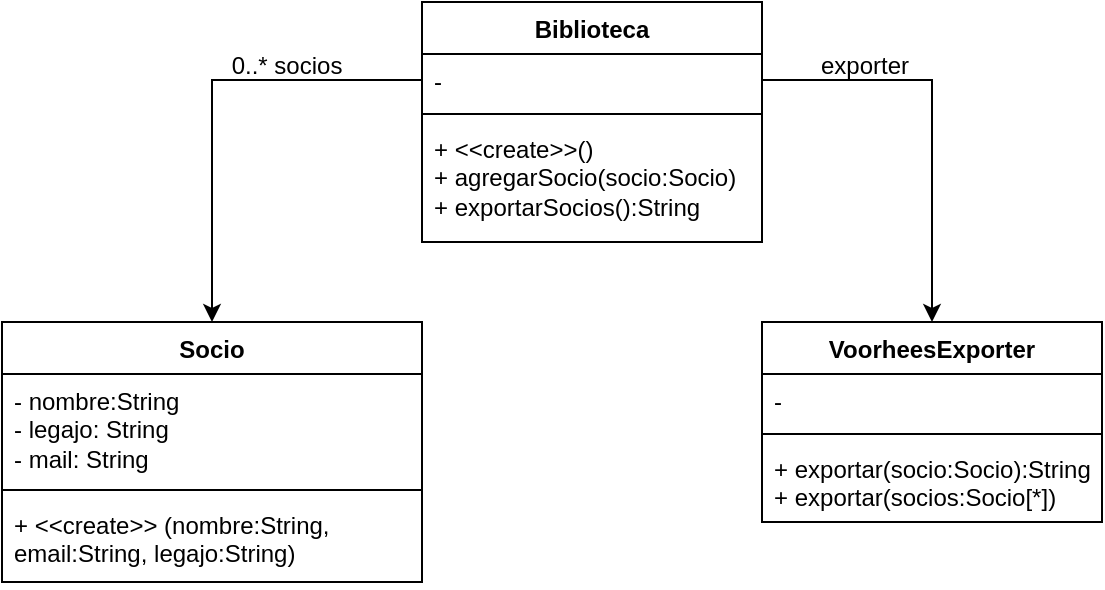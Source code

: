 <mxfile version="24.1.0" type="device" pages="2">
  <diagram name="UML1" id="iijnzDyPkvPzvSGXQovC">
    <mxGraphModel dx="647" dy="795" grid="1" gridSize="10" guides="1" tooltips="1" connect="1" arrows="1" fold="1" page="1" pageScale="1" pageWidth="827" pageHeight="1169" math="0" shadow="0">
      <root>
        <mxCell id="0" />
        <mxCell id="1" parent="0" />
        <mxCell id="cohi3U-OVQ7M-bQXWLf2-1" value="Biblioteca" style="swimlane;fontStyle=1;align=center;verticalAlign=top;childLayout=stackLayout;horizontal=1;startSize=26;horizontalStack=0;resizeParent=1;resizeParentMax=0;resizeLast=0;collapsible=1;marginBottom=0;whiteSpace=wrap;html=1;" vertex="1" parent="1">
          <mxGeometry x="330" y="40" width="170" height="120" as="geometry" />
        </mxCell>
        <mxCell id="cohi3U-OVQ7M-bQXWLf2-2" value="-" style="text;strokeColor=none;fillColor=none;align=left;verticalAlign=top;spacingLeft=4;spacingRight=4;overflow=hidden;rotatable=0;points=[[0,0.5],[1,0.5]];portConstraint=eastwest;whiteSpace=wrap;html=1;" vertex="1" parent="cohi3U-OVQ7M-bQXWLf2-1">
          <mxGeometry y="26" width="170" height="26" as="geometry" />
        </mxCell>
        <mxCell id="cohi3U-OVQ7M-bQXWLf2-3" value="" style="line;strokeWidth=1;fillColor=none;align=left;verticalAlign=middle;spacingTop=-1;spacingLeft=3;spacingRight=3;rotatable=0;labelPosition=right;points=[];portConstraint=eastwest;strokeColor=inherit;" vertex="1" parent="cohi3U-OVQ7M-bQXWLf2-1">
          <mxGeometry y="52" width="170" height="8" as="geometry" />
        </mxCell>
        <mxCell id="cohi3U-OVQ7M-bQXWLf2-4" value="+ &amp;lt;&amp;lt;create&amp;gt;&amp;gt;()&lt;div&gt;+ agregarSocio(socio:Socio)&lt;/div&gt;&lt;div&gt;+ exportarSocios():String&lt;/div&gt;" style="text;strokeColor=none;fillColor=none;align=left;verticalAlign=top;spacingLeft=4;spacingRight=4;overflow=hidden;rotatable=0;points=[[0,0.5],[1,0.5]];portConstraint=eastwest;whiteSpace=wrap;html=1;" vertex="1" parent="cohi3U-OVQ7M-bQXWLf2-1">
          <mxGeometry y="60" width="170" height="60" as="geometry" />
        </mxCell>
        <mxCell id="cohi3U-OVQ7M-bQXWLf2-5" value="Socio" style="swimlane;fontStyle=1;align=center;verticalAlign=top;childLayout=stackLayout;horizontal=1;startSize=26;horizontalStack=0;resizeParent=1;resizeParentMax=0;resizeLast=0;collapsible=1;marginBottom=0;whiteSpace=wrap;html=1;" vertex="1" parent="1">
          <mxGeometry x="120" y="200" width="210" height="130" as="geometry" />
        </mxCell>
        <mxCell id="cohi3U-OVQ7M-bQXWLf2-6" value="- nombre:String&lt;div&gt;- legajo: String&lt;/div&gt;&lt;div&gt;- mail: String&lt;/div&gt;" style="text;strokeColor=none;fillColor=none;align=left;verticalAlign=top;spacingLeft=4;spacingRight=4;overflow=hidden;rotatable=0;points=[[0,0.5],[1,0.5]];portConstraint=eastwest;whiteSpace=wrap;html=1;" vertex="1" parent="cohi3U-OVQ7M-bQXWLf2-5">
          <mxGeometry y="26" width="210" height="54" as="geometry" />
        </mxCell>
        <mxCell id="cohi3U-OVQ7M-bQXWLf2-7" value="" style="line;strokeWidth=1;fillColor=none;align=left;verticalAlign=middle;spacingTop=-1;spacingLeft=3;spacingRight=3;rotatable=0;labelPosition=right;points=[];portConstraint=eastwest;strokeColor=inherit;" vertex="1" parent="cohi3U-OVQ7M-bQXWLf2-5">
          <mxGeometry y="80" width="210" height="8" as="geometry" />
        </mxCell>
        <mxCell id="cohi3U-OVQ7M-bQXWLf2-8" value="+ &amp;lt;&amp;lt;create&amp;gt;&amp;gt; (nombre:String, email:String, legajo:String)" style="text;strokeColor=none;fillColor=none;align=left;verticalAlign=top;spacingLeft=4;spacingRight=4;overflow=hidden;rotatable=0;points=[[0,0.5],[1,0.5]];portConstraint=eastwest;whiteSpace=wrap;html=1;" vertex="1" parent="cohi3U-OVQ7M-bQXWLf2-5">
          <mxGeometry y="88" width="210" height="42" as="geometry" />
        </mxCell>
        <mxCell id="cohi3U-OVQ7M-bQXWLf2-9" value="VoorheesExporter" style="swimlane;fontStyle=1;align=center;verticalAlign=top;childLayout=stackLayout;horizontal=1;startSize=26;horizontalStack=0;resizeParent=1;resizeParentMax=0;resizeLast=0;collapsible=1;marginBottom=0;whiteSpace=wrap;html=1;" vertex="1" parent="1">
          <mxGeometry x="500" y="200" width="170" height="100" as="geometry" />
        </mxCell>
        <mxCell id="cohi3U-OVQ7M-bQXWLf2-10" value="-" style="text;strokeColor=none;fillColor=none;align=left;verticalAlign=top;spacingLeft=4;spacingRight=4;overflow=hidden;rotatable=0;points=[[0,0.5],[1,0.5]];portConstraint=eastwest;whiteSpace=wrap;html=1;" vertex="1" parent="cohi3U-OVQ7M-bQXWLf2-9">
          <mxGeometry y="26" width="170" height="26" as="geometry" />
        </mxCell>
        <mxCell id="cohi3U-OVQ7M-bQXWLf2-11" value="" style="line;strokeWidth=1;fillColor=none;align=left;verticalAlign=middle;spacingTop=-1;spacingLeft=3;spacingRight=3;rotatable=0;labelPosition=right;points=[];portConstraint=eastwest;strokeColor=inherit;" vertex="1" parent="cohi3U-OVQ7M-bQXWLf2-9">
          <mxGeometry y="52" width="170" height="8" as="geometry" />
        </mxCell>
        <mxCell id="cohi3U-OVQ7M-bQXWLf2-12" value="+ exportar(socio:Socio):String&lt;div&gt;+ exportar(socios:Socio[*])&lt;/div&gt;" style="text;strokeColor=none;fillColor=none;align=left;verticalAlign=top;spacingLeft=4;spacingRight=4;overflow=hidden;rotatable=0;points=[[0,0.5],[1,0.5]];portConstraint=eastwest;whiteSpace=wrap;html=1;" vertex="1" parent="cohi3U-OVQ7M-bQXWLf2-9">
          <mxGeometry y="60" width="170" height="40" as="geometry" />
        </mxCell>
        <mxCell id="cohi3U-OVQ7M-bQXWLf2-13" value="" style="endArrow=classic;html=1;rounded=0;exitX=0;exitY=0.5;exitDx=0;exitDy=0;entryX=0.5;entryY=0;entryDx=0;entryDy=0;edgeStyle=orthogonalEdgeStyle;" edge="1" parent="1" source="cohi3U-OVQ7M-bQXWLf2-2" target="cohi3U-OVQ7M-bQXWLf2-5">
          <mxGeometry width="50" height="50" relative="1" as="geometry">
            <mxPoint x="440" y="310" as="sourcePoint" />
            <mxPoint x="270" y="150" as="targetPoint" />
          </mxGeometry>
        </mxCell>
        <mxCell id="cohi3U-OVQ7M-bQXWLf2-14" value="" style="endArrow=classic;html=1;rounded=0;exitX=1;exitY=0.5;exitDx=0;exitDy=0;entryX=0.5;entryY=0;entryDx=0;entryDy=0;edgeStyle=orthogonalEdgeStyle;" edge="1" parent="1" source="cohi3U-OVQ7M-bQXWLf2-2" target="cohi3U-OVQ7M-bQXWLf2-9">
          <mxGeometry width="50" height="50" relative="1" as="geometry">
            <mxPoint x="550" y="300" as="sourcePoint" />
            <mxPoint x="600" y="250" as="targetPoint" />
          </mxGeometry>
        </mxCell>
        <mxCell id="cohi3U-OVQ7M-bQXWLf2-15" value="exporter" style="text;html=1;align=center;verticalAlign=middle;resizable=0;points=[];autosize=1;strokeColor=none;fillColor=none;" vertex="1" parent="1">
          <mxGeometry x="516" y="57" width="70" height="30" as="geometry" />
        </mxCell>
        <mxCell id="cohi3U-OVQ7M-bQXWLf2-16" value="0..* socios" style="text;html=1;align=center;verticalAlign=middle;resizable=0;points=[];autosize=1;strokeColor=none;fillColor=none;" vertex="1" parent="1">
          <mxGeometry x="222" y="57" width="80" height="30" as="geometry" />
        </mxCell>
      </root>
    </mxGraphModel>
  </diagram>
  <diagram id="ouqQlRqfpROgtmCe2JRt" name="UML2">
    <mxGraphModel dx="712" dy="875" grid="1" gridSize="10" guides="1" tooltips="1" connect="1" arrows="1" fold="1" page="1" pageScale="1" pageWidth="827" pageHeight="1169" math="0" shadow="0">
      <root>
        <mxCell id="0" />
        <mxCell id="1" parent="0" />
        <mxCell id="flvQdTLduvhP7v_xG8YY-1" value="Biblioteca" style="swimlane;fontStyle=1;align=center;verticalAlign=top;childLayout=stackLayout;horizontal=1;startSize=26;horizontalStack=0;resizeParent=1;resizeParentMax=0;resizeLast=0;collapsible=1;marginBottom=0;whiteSpace=wrap;html=1;" vertex="1" parent="1">
          <mxGeometry x="330" y="40" width="170" height="120" as="geometry" />
        </mxCell>
        <mxCell id="flvQdTLduvhP7v_xG8YY-2" value="-" style="text;strokeColor=none;fillColor=none;align=left;verticalAlign=top;spacingLeft=4;spacingRight=4;overflow=hidden;rotatable=0;points=[[0,0.5],[1,0.5]];portConstraint=eastwest;whiteSpace=wrap;html=1;" vertex="1" parent="flvQdTLduvhP7v_xG8YY-1">
          <mxGeometry y="26" width="170" height="26" as="geometry" />
        </mxCell>
        <mxCell id="flvQdTLduvhP7v_xG8YY-3" value="" style="line;strokeWidth=1;fillColor=none;align=left;verticalAlign=middle;spacingTop=-1;spacingLeft=3;spacingRight=3;rotatable=0;labelPosition=right;points=[];portConstraint=eastwest;strokeColor=inherit;" vertex="1" parent="flvQdTLduvhP7v_xG8YY-1">
          <mxGeometry y="52" width="170" height="8" as="geometry" />
        </mxCell>
        <mxCell id="flvQdTLduvhP7v_xG8YY-4" value="+ &amp;lt;&amp;lt;create&amp;gt;&amp;gt;()&lt;div&gt;+ agregarSocio(socio:Socio)&lt;/div&gt;&lt;div&gt;+ exportarSocios():String&lt;/div&gt;" style="text;strokeColor=none;fillColor=none;align=left;verticalAlign=top;spacingLeft=4;spacingRight=4;overflow=hidden;rotatable=0;points=[[0,0.5],[1,0.5]];portConstraint=eastwest;whiteSpace=wrap;html=1;" vertex="1" parent="flvQdTLduvhP7v_xG8YY-1">
          <mxGeometry y="60" width="170" height="60" as="geometry" />
        </mxCell>
        <mxCell id="flvQdTLduvhP7v_xG8YY-5" value="Socio" style="swimlane;fontStyle=1;align=center;verticalAlign=top;childLayout=stackLayout;horizontal=1;startSize=26;horizontalStack=0;resizeParent=1;resizeParentMax=0;resizeLast=0;collapsible=1;marginBottom=0;whiteSpace=wrap;html=1;" vertex="1" parent="1">
          <mxGeometry x="120" y="200" width="210" height="130" as="geometry" />
        </mxCell>
        <mxCell id="flvQdTLduvhP7v_xG8YY-6" value="- nombre:String&lt;div&gt;- legajo: String&lt;/div&gt;&lt;div&gt;- mail: String&lt;/div&gt;" style="text;strokeColor=none;fillColor=none;align=left;verticalAlign=top;spacingLeft=4;spacingRight=4;overflow=hidden;rotatable=0;points=[[0,0.5],[1,0.5]];portConstraint=eastwest;whiteSpace=wrap;html=1;" vertex="1" parent="flvQdTLduvhP7v_xG8YY-5">
          <mxGeometry y="26" width="210" height="54" as="geometry" />
        </mxCell>
        <mxCell id="flvQdTLduvhP7v_xG8YY-7" value="" style="line;strokeWidth=1;fillColor=none;align=left;verticalAlign=middle;spacingTop=-1;spacingLeft=3;spacingRight=3;rotatable=0;labelPosition=right;points=[];portConstraint=eastwest;strokeColor=inherit;" vertex="1" parent="flvQdTLduvhP7v_xG8YY-5">
          <mxGeometry y="80" width="210" height="8" as="geometry" />
        </mxCell>
        <mxCell id="flvQdTLduvhP7v_xG8YY-8" value="+ &amp;lt;&amp;lt;create&amp;gt;&amp;gt; (nombre:String, email:String, legajo:String)" style="text;strokeColor=none;fillColor=none;align=left;verticalAlign=top;spacingLeft=4;spacingRight=4;overflow=hidden;rotatable=0;points=[[0,0.5],[1,0.5]];portConstraint=eastwest;whiteSpace=wrap;html=1;" vertex="1" parent="flvQdTLduvhP7v_xG8YY-5">
          <mxGeometry y="88" width="210" height="42" as="geometry" />
        </mxCell>
        <mxCell id="flvQdTLduvhP7v_xG8YY-13" value="" style="endArrow=classic;html=1;rounded=0;exitX=0;exitY=0.5;exitDx=0;exitDy=0;entryX=0.5;entryY=0;entryDx=0;entryDy=0;edgeStyle=orthogonalEdgeStyle;" edge="1" parent="1" source="flvQdTLduvhP7v_xG8YY-2" target="flvQdTLduvhP7v_xG8YY-5">
          <mxGeometry width="50" height="50" relative="1" as="geometry">
            <mxPoint x="440" y="310" as="sourcePoint" />
            <mxPoint x="270" y="150" as="targetPoint" />
          </mxGeometry>
        </mxCell>
        <mxCell id="flvQdTLduvhP7v_xG8YY-16" value="0..* socios" style="text;html=1;align=center;verticalAlign=middle;resizable=0;points=[];autosize=1;strokeColor=none;fillColor=none;" vertex="1" parent="1">
          <mxGeometry x="222" y="57" width="80" height="30" as="geometry" />
        </mxCell>
      </root>
    </mxGraphModel>
  </diagram>
</mxfile>
